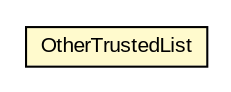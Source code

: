 #!/usr/local/bin/dot
#
# Class diagram 
# Generated by UMLGraph version R5_6-24-gf6e263 (http://www.umlgraph.org/)
#

digraph G {
	edge [fontname="arial",fontsize=10,labelfontname="arial",labelfontsize=10];
	node [fontname="arial",fontsize=10,shape=plaintext];
	nodesep=0.25;
	ranksep=0.5;
	// eu.europa.esig.dss.tsl.OtherTrustedList
	c473006 [label=<<table title="eu.europa.esig.dss.tsl.OtherTrustedList" border="0" cellborder="1" cellspacing="0" cellpadding="2" port="p" bgcolor="lemonChiffon" href="./OtherTrustedList.html">
		<tr><td><table border="0" cellspacing="0" cellpadding="1">
<tr><td align="center" balign="center"> OtherTrustedList </td></tr>
		</table></td></tr>
		</table>>, URL="./OtherTrustedList.html", fontname="arial", fontcolor="black", fontsize=10.0];
}

